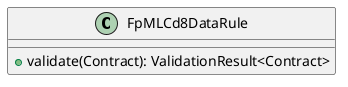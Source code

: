@startuml

    class FpMLCd8DataRule [[FpMLCd8DataRule.html]] {
        +validate(Contract): ValidationResult<Contract>
    }

@enduml
